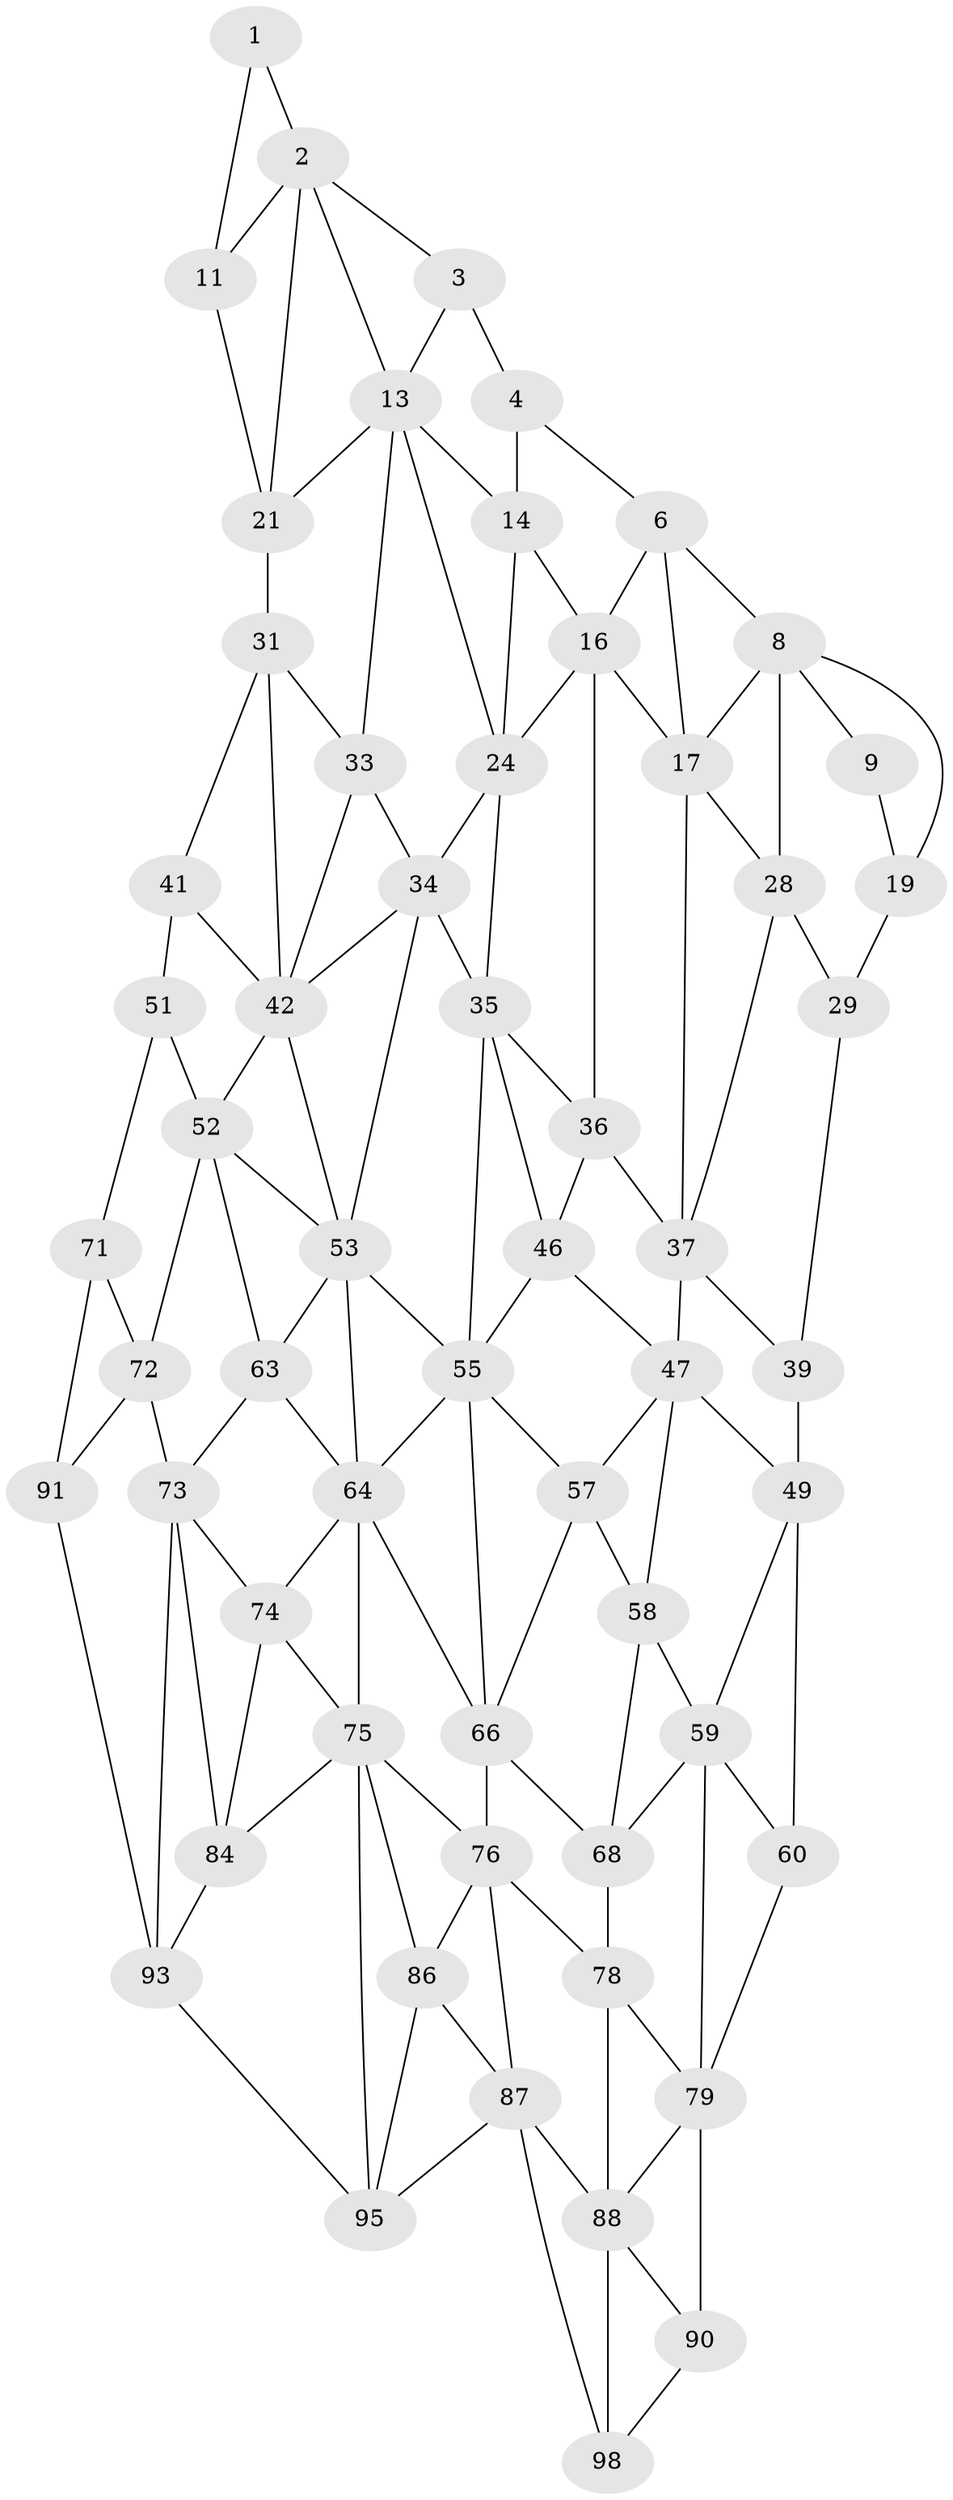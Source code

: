 // original degree distribution, {2: 0.04, 3: 0.32, 4: 0.64}
// Generated by graph-tools (version 1.1) at 2025/11/02/21/25 10:11:12]
// undirected, 58 vertices, 122 edges
graph export_dot {
graph [start="1"]
  node [color=gray90,style=filled];
  1;
  2 [super="+12"];
  3;
  4 [super="+5"];
  6 [super="+7"];
  8 [super="+18"];
  9 [super="+10"];
  11;
  13 [super="+23"];
  14 [super="+15"];
  16 [super="+26"];
  17 [super="+27"];
  19 [super="+20"];
  21 [super="+22"];
  24 [super="+25"];
  28;
  29 [super="+30"];
  31 [super="+32"];
  33;
  34 [super="+44"];
  35 [super="+45"];
  36;
  37 [super="+38"];
  39 [super="+40"];
  41;
  42 [super="+43"];
  46;
  47 [super="+48"];
  49 [super="+50"];
  51 [super="+61"];
  52 [super="+62"];
  53 [super="+54"];
  55 [super="+56"];
  57;
  58;
  59 [super="+69"];
  60 [super="+70"];
  63;
  64 [super="+65"];
  66 [super="+67"];
  68;
  71 [super="+81"];
  72 [super="+82"];
  73 [super="+83"];
  74;
  75 [super="+85"];
  76 [super="+77"];
  78;
  79 [super="+80"];
  84;
  86;
  87 [super="+97"];
  88 [super="+89"];
  90 [super="+100"];
  91 [super="+92"];
  93 [super="+94"];
  95 [super="+96"];
  98 [super="+99"];
  1 -- 11;
  1 -- 2;
  2 -- 3;
  2 -- 13;
  2 -- 11;
  2 -- 21;
  3 -- 13;
  3 -- 4;
  4 -- 14 [weight=2];
  4 -- 6;
  6 -- 16;
  6 -- 8;
  6 -- 17;
  8 -- 9;
  8 -- 17;
  8 -- 19;
  8 -- 28;
  9 -- 19 [weight=2];
  11 -- 21;
  13 -- 14;
  13 -- 24;
  13 -- 33;
  13 -- 21;
  14 -- 24 [weight=2];
  14 -- 16;
  16 -- 17 [weight=2];
  16 -- 36;
  16 -- 24;
  17 -- 28;
  17 -- 37;
  19 -- 29 [weight=2];
  21 -- 31 [weight=2];
  24 -- 34;
  24 -- 35;
  28 -- 29;
  28 -- 37;
  29 -- 39 [weight=2];
  31 -- 41;
  31 -- 33;
  31 -- 42;
  33 -- 34;
  33 -- 42;
  34 -- 35 [weight=2];
  34 -- 42;
  34 -- 53;
  35 -- 36;
  35 -- 46;
  35 -- 55;
  36 -- 46;
  36 -- 37;
  37 -- 47 [weight=2];
  37 -- 39;
  39 -- 49 [weight=2];
  41 -- 51;
  41 -- 42;
  42 -- 52;
  42 -- 53;
  46 -- 47;
  46 -- 55;
  47 -- 57;
  47 -- 49;
  47 -- 58;
  49 -- 59;
  49 -- 60;
  51 -- 52 [weight=2];
  51 -- 71;
  52 -- 53;
  52 -- 72;
  52 -- 63;
  53 -- 63;
  53 -- 64;
  53 -- 55;
  55 -- 64;
  55 -- 57;
  55 -- 66;
  57 -- 58;
  57 -- 66;
  58 -- 68;
  58 -- 59;
  59 -- 60 [weight=2];
  59 -- 68;
  59 -- 79;
  60 -- 79;
  63 -- 73;
  63 -- 64;
  64 -- 74;
  64 -- 66;
  64 -- 75;
  66 -- 76 [weight=2];
  66 -- 68;
  68 -- 78;
  71 -- 72 [weight=2];
  71 -- 91;
  72 -- 73 [weight=2];
  72 -- 91;
  73 -- 74;
  73 -- 84;
  73 -- 93;
  74 -- 84;
  74 -- 75;
  75 -- 76;
  75 -- 84;
  75 -- 86;
  75 -- 95;
  76 -- 86;
  76 -- 78;
  76 -- 87;
  78 -- 88;
  78 -- 79;
  79 -- 88;
  79 -- 90;
  84 -- 93;
  86 -- 87;
  86 -- 95;
  87 -- 88;
  87 -- 98;
  87 -- 95;
  88 -- 98 [weight=2];
  88 -- 90;
  90 -- 98;
  91 -- 93;
  93 -- 95;
}
